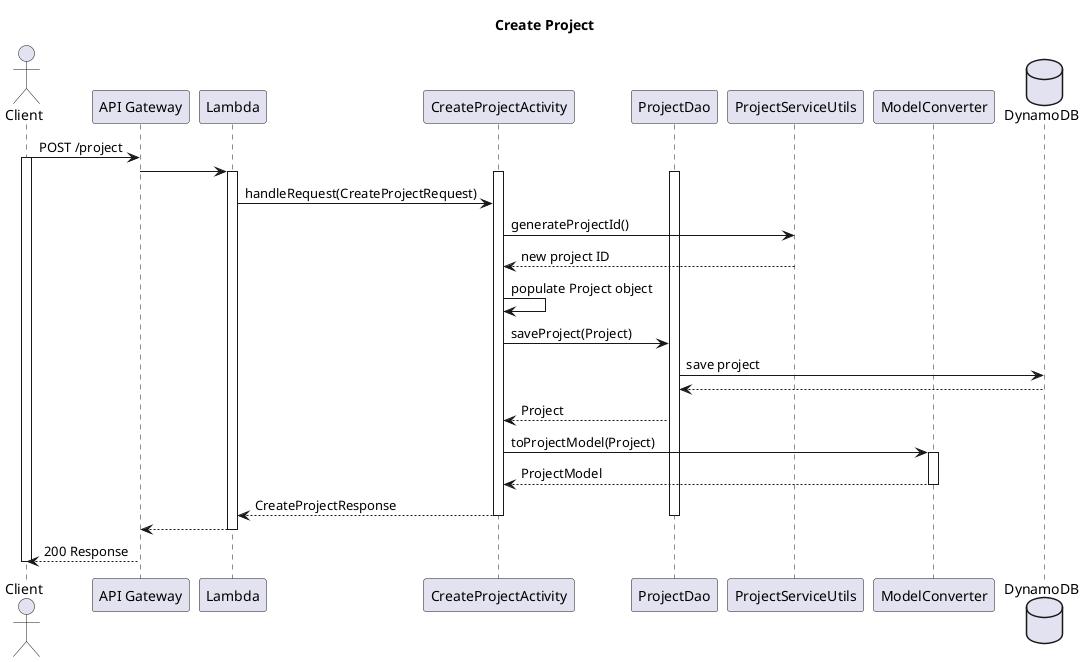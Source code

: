 @startuml
title Create Project

actor Client
participant "API Gateway" as APIGateway
participant Lambda
participant CreateProjectActivity
participant ProjectDao
participant ProjectServiceUtils
participant ModelConverter
database DynamoDB

Client -> APIGateway : POST /project
activate Client
APIGateway -> Lambda
activate Lambda
activate CreateProjectActivity
activate ProjectDao
Lambda -> CreateProjectActivity :  handleRequest(CreateProjectRequest)
''CreateProjectActivity -> ProjectServiceUtils : isValidString(projectName)
''CreateProjectActivity -> ProjectServiceUtils : isValidString(userId)

''alt if projectName or userId invalid
''    CreateProjectActivity <-- ProjectServiceUtils : false
''    Lambda <-- CreateProjectActivity : throw InvalidAttributeValueException
''    APIGateway <-- Lambda
''    Client <-- APIGateway : 4xx Response
''else otherwise, continue
''end

CreateProjectActivity -> ProjectServiceUtils : generateProjectId()
CreateProjectActivity <-- ProjectServiceUtils : new project ID

CreateProjectActivity -> CreateProjectActivity : populate Project object

CreateProjectActivity -> ProjectDao : saveProject(Project)
ProjectDao -> DynamoDB : save project
ProjectDao <-- DynamoDB
CreateProjectActivity <-- ProjectDao : Project

CreateProjectActivity -> ModelConverter : toProjectModel(Project)
activate ModelConverter
CreateProjectActivity <-- ModelConverter : ProjectModel
deactivate ModelConverter

Lambda <-- CreateProjectActivity : CreateProjectResponse
deactivate ProjectDao
deactivate CreateProjectActivity
APIGateway <-- Lambda
deactivate Lambda
Client <-- APIGateway : 200 Response
deactivate Client

@enduml